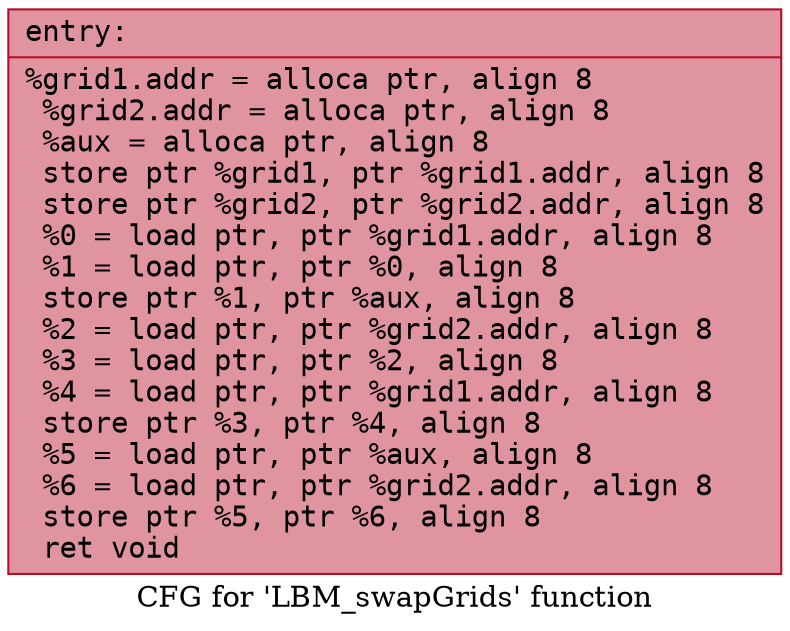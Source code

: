 digraph "CFG for 'LBM_swapGrids' function" {
	label="CFG for 'LBM_swapGrids' function";

	Node0x5598b3cd4cb0 [shape=record,color="#b70d28ff", style=filled, fillcolor="#b70d2870" fontname="Courier",label="{entry:\l|  %grid1.addr = alloca ptr, align 8\l  %grid2.addr = alloca ptr, align 8\l  %aux = alloca ptr, align 8\l  store ptr %grid1, ptr %grid1.addr, align 8\l  store ptr %grid2, ptr %grid2.addr, align 8\l  %0 = load ptr, ptr %grid1.addr, align 8\l  %1 = load ptr, ptr %0, align 8\l  store ptr %1, ptr %aux, align 8\l  %2 = load ptr, ptr %grid2.addr, align 8\l  %3 = load ptr, ptr %2, align 8\l  %4 = load ptr, ptr %grid1.addr, align 8\l  store ptr %3, ptr %4, align 8\l  %5 = load ptr, ptr %aux, align 8\l  %6 = load ptr, ptr %grid2.addr, align 8\l  store ptr %5, ptr %6, align 8\l  ret void\l}"];
}
